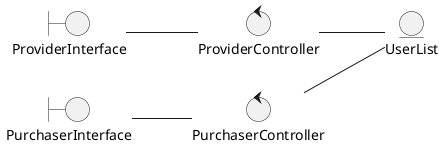 @startuml
''' 省略底部

left to right direction

together {
	boundary ProviderInterface 
	control ProviderController 
	entity UserList

	ProviderInterface -- ProviderController
	ProviderController -- UserList
}

together {
	boundary PurchaserInterface 
	control PurchaserController 
	entity UserList

	PurchaserInterface -- PurchaserController
	PurchaserController -- UserList
}

@enduml
